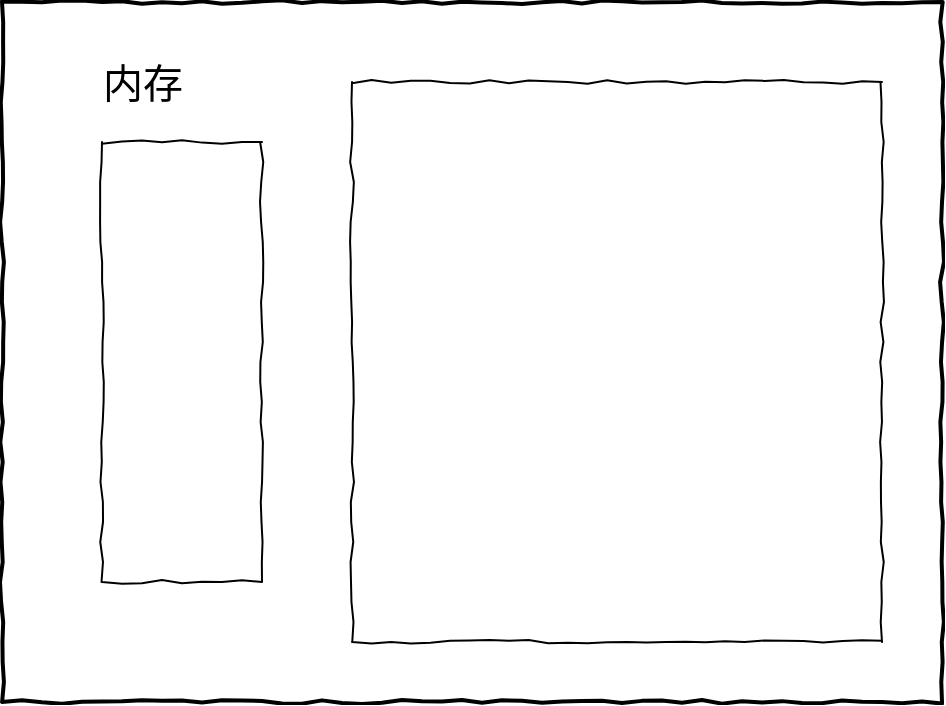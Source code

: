 <mxfile version="20.2.8" type="github">
  <diagram id="yVULvwf31Doyu9AiQ9tG" name="第 1 页">
    <mxGraphModel dx="1209" dy="741" grid="1" gridSize="10" guides="1" tooltips="1" connect="1" arrows="1" fold="1" page="1" pageScale="1" pageWidth="827" pageHeight="1169" math="0" shadow="0">
      <root>
        <mxCell id="0" />
        <mxCell id="1" parent="0" />
        <mxCell id="FGjG7qAPNkQ_yr3X-LpV-1" value="" style="rounded=0;whiteSpace=wrap;html=1;comic=1;strokeWidth=2;" parent="1" vertex="1">
          <mxGeometry x="210" y="150" width="470" height="350" as="geometry" />
        </mxCell>
        <mxCell id="e-_S2a6xE-Clgkck3ZLv-1" value="&lt;span style=&quot;font-size: 20px;&quot;&gt;内存&lt;/span&gt;" style="text;html=1;resizable=0;autosize=1;align=center;verticalAlign=middle;points=[];fillColor=none;strokeColor=none;rounded=0;fontFamily=Comic Sans MS;" vertex="1" parent="1">
          <mxGeometry x="250" y="170" width="60" height="40" as="geometry" />
        </mxCell>
        <mxCell id="e-_S2a6xE-Clgkck3ZLv-3" value="" style="rounded=0;whiteSpace=wrap;html=1;fontFamily=Comic Sans MS;fontSize=20;comic=1;" vertex="1" parent="1">
          <mxGeometry x="260" y="220" width="80" height="220" as="geometry" />
        </mxCell>
        <mxCell id="e-_S2a6xE-Clgkck3ZLv-4" value="" style="rounded=0;whiteSpace=wrap;html=1;comic=1;fontFamily=Comic Sans MS;fontSize=20;" vertex="1" parent="1">
          <mxGeometry x="385" y="190" width="265" height="280" as="geometry" />
        </mxCell>
      </root>
    </mxGraphModel>
  </diagram>
</mxfile>
